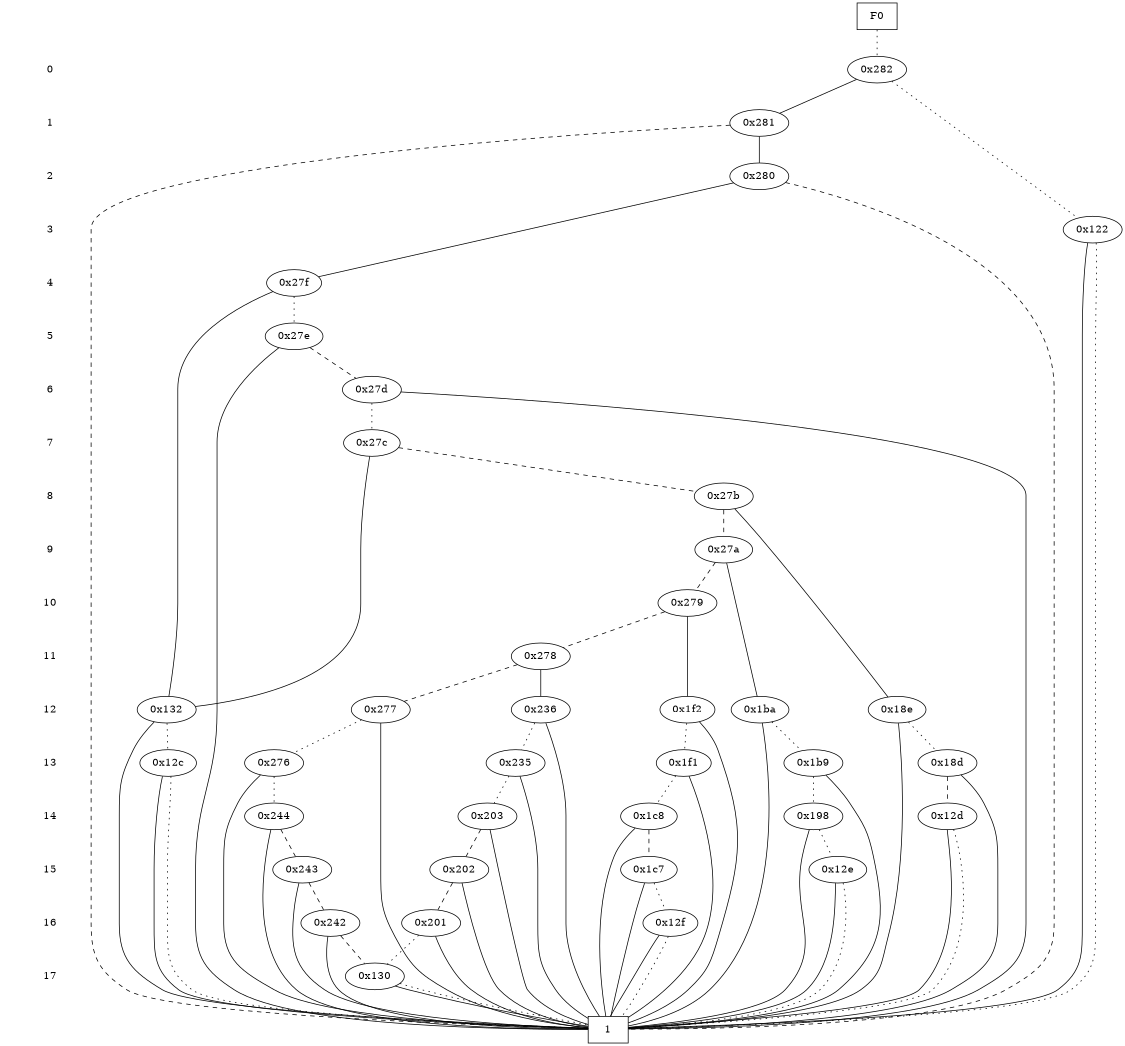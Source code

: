 digraph "DD" {
size = "7.5,10"
center = true;
edge [dir = none];
{ node [shape = plaintext];
  edge [style = invis];
  "CONST NODES" [style = invis];
" 0 " -> " 1 " -> " 2 " -> " 3 " -> " 4 " -> " 5 " -> " 6 " -> " 7 " -> " 8 " -> " 9 " -> " 10 " -> " 11 " -> " 12 " -> " 13 " -> " 14 " -> " 15 " -> " 16 " -> " 17 " -> "CONST NODES"; 
}
{ rank = same; node [shape = box]; edge [style = invis];
"F0"; }
{ rank = same; " 0 ";
"0x282";
}
{ rank = same; " 1 ";
"0x281";
}
{ rank = same; " 2 ";
"0x280";
}
{ rank = same; " 3 ";
"0x122";
}
{ rank = same; " 4 ";
"0x27f";
}
{ rank = same; " 5 ";
"0x27e";
}
{ rank = same; " 6 ";
"0x27d";
}
{ rank = same; " 7 ";
"0x27c";
}
{ rank = same; " 8 ";
"0x27b";
}
{ rank = same; " 9 ";
"0x27a";
}
{ rank = same; " 10 ";
"0x279";
}
{ rank = same; " 11 ";
"0x278";
}
{ rank = same; " 12 ";
"0x132";
"0x18e";
"0x1f2";
"0x236";
"0x277";
"0x1ba";
}
{ rank = same; " 13 ";
"0x235";
"0x276";
"0x1f1";
"0x18d";
"0x1b9";
"0x12c";
}
{ rank = same; " 14 ";
"0x244";
"0x1c8";
"0x198";
"0x12d";
"0x203";
}
{ rank = same; " 15 ";
"0x243";
"0x1c7";
"0x12e";
"0x202";
}
{ rank = same; " 16 ";
"0x201";
"0x242";
"0x12f";
}
{ rank = same; " 17 ";
"0x130";
}
{ rank = same; "CONST NODES";
{ node [shape = box]; "0x11b";
}
}
"F0" -> "0x282" [style = dotted];
"0x282" -> "0x281";
"0x282" -> "0x122" [style = dotted];
"0x281" -> "0x280";
"0x281" -> "0x11b" [style = dashed];
"0x280" -> "0x27f";
"0x280" -> "0x11b" [style = dashed];
"0x122" -> "0x11b";
"0x122" -> "0x11b" [style = dotted];
"0x27f" -> "0x132";
"0x27f" -> "0x27e" [style = dotted];
"0x27e" -> "0x11b";
"0x27e" -> "0x27d" [style = dashed];
"0x27d" -> "0x11b";
"0x27d" -> "0x27c" [style = dotted];
"0x27c" -> "0x132";
"0x27c" -> "0x27b" [style = dashed];
"0x27b" -> "0x18e";
"0x27b" -> "0x27a" [style = dashed];
"0x27a" -> "0x1ba";
"0x27a" -> "0x279" [style = dashed];
"0x279" -> "0x1f2";
"0x279" -> "0x278" [style = dashed];
"0x278" -> "0x236";
"0x278" -> "0x277" [style = dashed];
"0x132" -> "0x11b";
"0x132" -> "0x12c" [style = dotted];
"0x18e" -> "0x11b";
"0x18e" -> "0x18d" [style = dotted];
"0x1f2" -> "0x11b";
"0x1f2" -> "0x1f1" [style = dotted];
"0x236" -> "0x11b";
"0x236" -> "0x235" [style = dotted];
"0x277" -> "0x11b";
"0x277" -> "0x276" [style = dotted];
"0x1ba" -> "0x11b";
"0x1ba" -> "0x1b9" [style = dotted];
"0x235" -> "0x11b";
"0x235" -> "0x203" [style = dotted];
"0x276" -> "0x11b";
"0x276" -> "0x244" [style = dotted];
"0x1f1" -> "0x11b";
"0x1f1" -> "0x1c8" [style = dotted];
"0x18d" -> "0x11b";
"0x18d" -> "0x12d" [style = dashed];
"0x1b9" -> "0x11b";
"0x1b9" -> "0x198" [style = dotted];
"0x12c" -> "0x11b";
"0x12c" -> "0x11b" [style = dotted];
"0x244" -> "0x11b";
"0x244" -> "0x243" [style = dashed];
"0x1c8" -> "0x11b";
"0x1c8" -> "0x1c7" [style = dashed];
"0x198" -> "0x11b";
"0x198" -> "0x12e" [style = dotted];
"0x12d" -> "0x11b";
"0x12d" -> "0x11b" [style = dotted];
"0x203" -> "0x11b";
"0x203" -> "0x202" [style = dashed];
"0x243" -> "0x11b";
"0x243" -> "0x242" [style = dashed];
"0x1c7" -> "0x11b";
"0x1c7" -> "0x12f" [style = dotted];
"0x12e" -> "0x11b";
"0x12e" -> "0x11b" [style = dotted];
"0x202" -> "0x11b";
"0x202" -> "0x201" [style = dashed];
"0x201" -> "0x11b";
"0x201" -> "0x130" [style = dotted];
"0x242" -> "0x11b";
"0x242" -> "0x130" [style = dashed];
"0x12f" -> "0x11b";
"0x12f" -> "0x11b" [style = dotted];
"0x130" -> "0x11b";
"0x130" -> "0x11b" [style = dotted];
"0x11b" [label = "1"];
}
